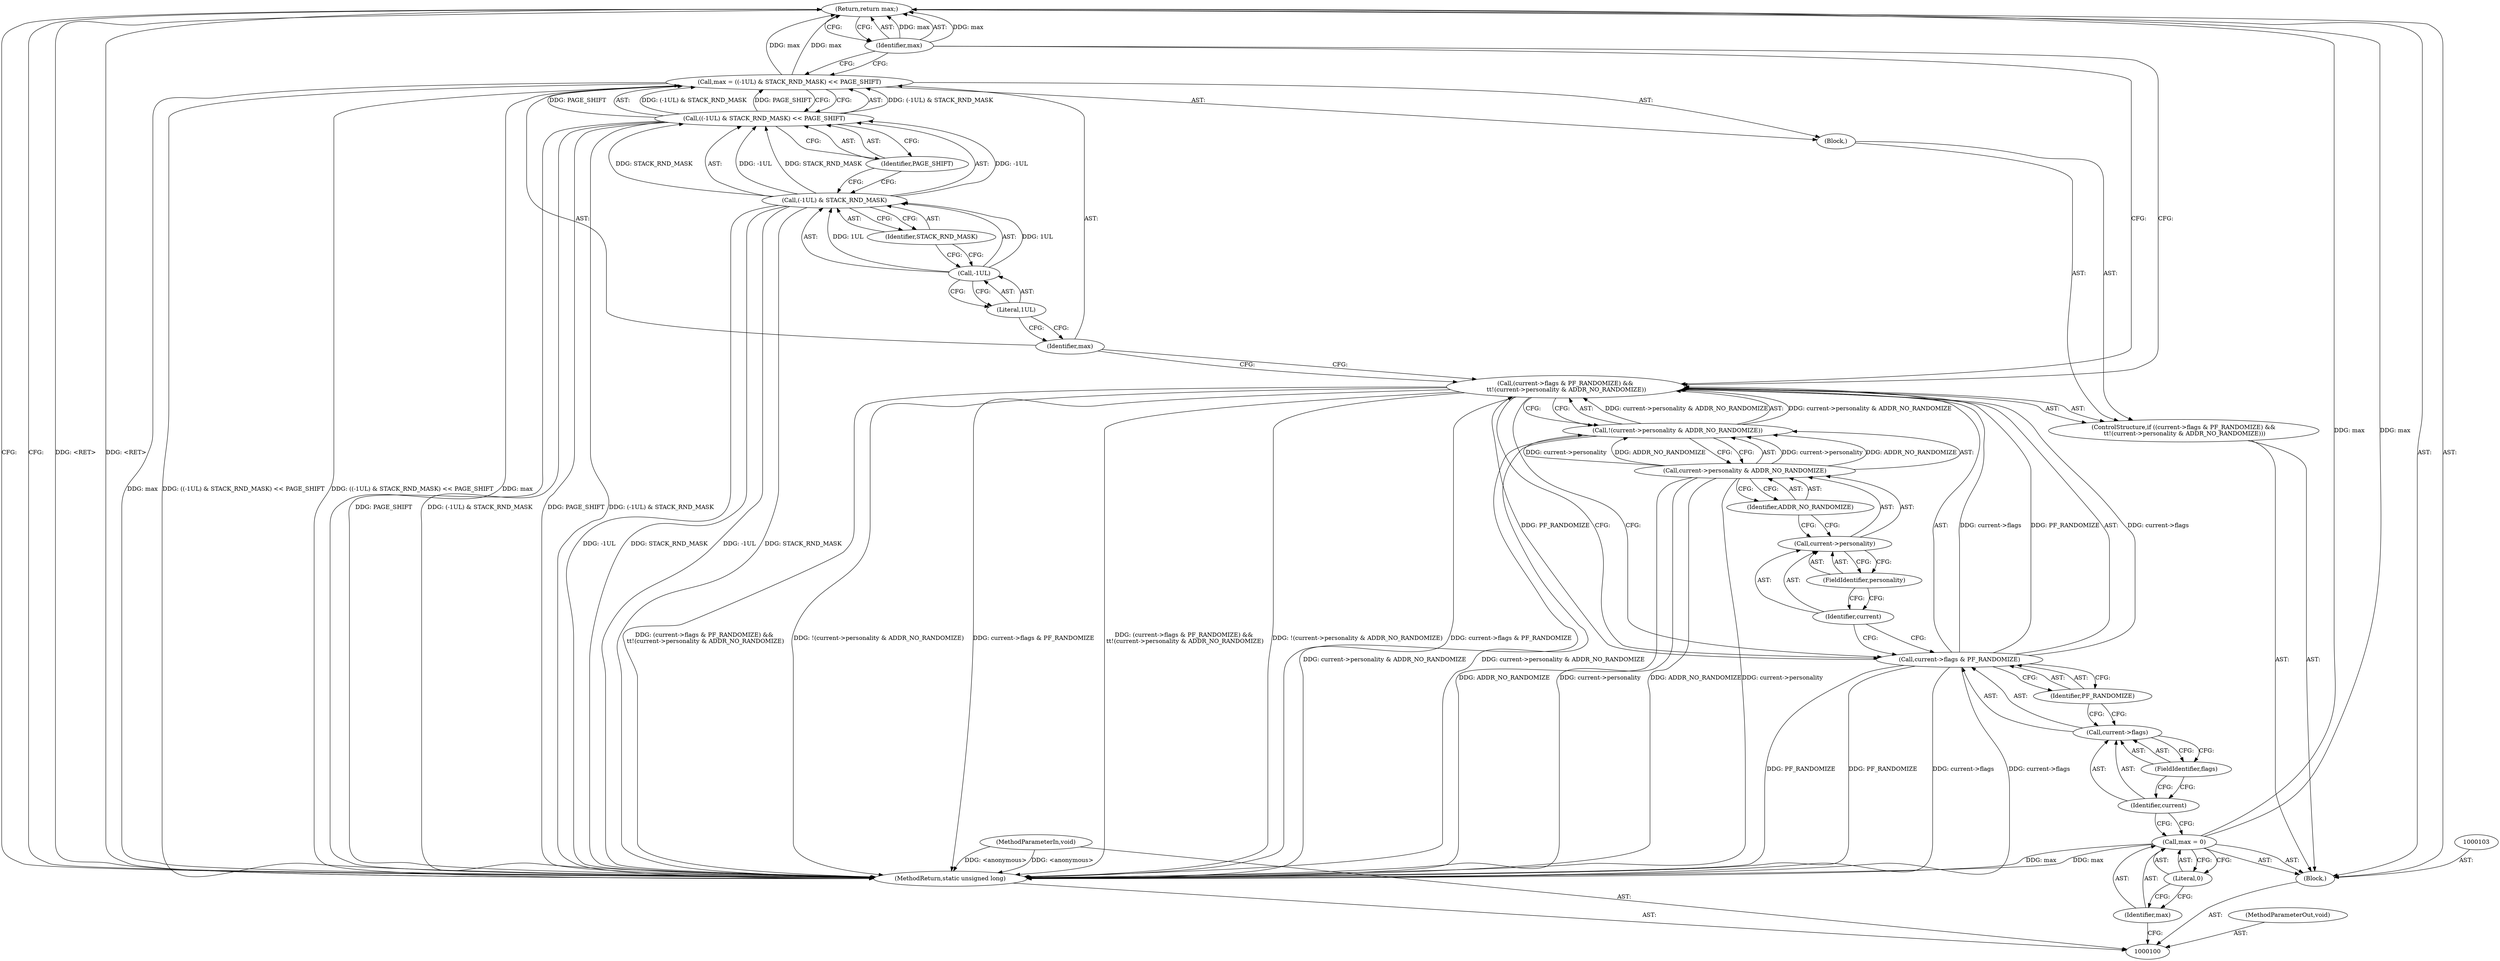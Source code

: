 digraph "0_linux_4e7c22d447bb6d7e37bfe39ff658486ae78e8d77" {
"1000129" [label="(Return,return max;)"];
"1000130" [label="(Identifier,max)"];
"1000131" [label="(MethodReturn,static unsigned long)"];
"1000101" [label="(MethodParameterIn,void)"];
"1000172" [label="(MethodParameterOut,void)"];
"1000102" [label="(Block,)"];
"1000104" [label="(Call,max = 0)"];
"1000105" [label="(Identifier,max)"];
"1000106" [label="(Literal,0)"];
"1000112" [label="(FieldIdentifier,flags)"];
"1000107" [label="(ControlStructure,if ((current->flags & PF_RANDOMIZE) &&\n \t\t!(current->personality & ADDR_NO_RANDOMIZE)))"];
"1000113" [label="(Identifier,PF_RANDOMIZE)"];
"1000108" [label="(Call,(current->flags & PF_RANDOMIZE) &&\n \t\t!(current->personality & ADDR_NO_RANDOMIZE))"];
"1000109" [label="(Call,current->flags & PF_RANDOMIZE)"];
"1000110" [label="(Call,current->flags)"];
"1000111" [label="(Identifier,current)"];
"1000118" [label="(FieldIdentifier,personality)"];
"1000119" [label="(Identifier,ADDR_NO_RANDOMIZE)"];
"1000114" [label="(Call,!(current->personality & ADDR_NO_RANDOMIZE))"];
"1000120" [label="(Block,)"];
"1000115" [label="(Call,current->personality & ADDR_NO_RANDOMIZE)"];
"1000116" [label="(Call,current->personality)"];
"1000117" [label="(Identifier,current)"];
"1000125" [label="(Call,-1UL)"];
"1000126" [label="(Literal,1UL)"];
"1000127" [label="(Identifier,STACK_RND_MASK)"];
"1000121" [label="(Call,max = ((-1UL) & STACK_RND_MASK) << PAGE_SHIFT)"];
"1000122" [label="(Identifier,max)"];
"1000128" [label="(Identifier,PAGE_SHIFT)"];
"1000123" [label="(Call,((-1UL) & STACK_RND_MASK) << PAGE_SHIFT)"];
"1000124" [label="(Call,(-1UL) & STACK_RND_MASK)"];
"1000129" -> "1000102"  [label="AST: "];
"1000129" -> "1000130"  [label="CFG: "];
"1000130" -> "1000129"  [label="AST: "];
"1000131" -> "1000129"  [label="CFG: "];
"1000129" -> "1000131"  [label="DDG: <RET>"];
"1000130" -> "1000129"  [label="DDG: max"];
"1000104" -> "1000129"  [label="DDG: max"];
"1000121" -> "1000129"  [label="DDG: max"];
"1000130" -> "1000129"  [label="AST: "];
"1000130" -> "1000121"  [label="CFG: "];
"1000130" -> "1000108"  [label="CFG: "];
"1000129" -> "1000130"  [label="CFG: "];
"1000130" -> "1000129"  [label="DDG: max"];
"1000131" -> "1000100"  [label="AST: "];
"1000131" -> "1000129"  [label="CFG: "];
"1000129" -> "1000131"  [label="DDG: <RET>"];
"1000124" -> "1000131"  [label="DDG: -1UL"];
"1000124" -> "1000131"  [label="DDG: STACK_RND_MASK"];
"1000108" -> "1000131"  [label="DDG: (current->flags & PF_RANDOMIZE) &&\n \t\t!(current->personality & ADDR_NO_RANDOMIZE)"];
"1000108" -> "1000131"  [label="DDG: !(current->personality & ADDR_NO_RANDOMIZE)"];
"1000108" -> "1000131"  [label="DDG: current->flags & PF_RANDOMIZE"];
"1000104" -> "1000131"  [label="DDG: max"];
"1000121" -> "1000131"  [label="DDG: ((-1UL) & STACK_RND_MASK) << PAGE_SHIFT"];
"1000121" -> "1000131"  [label="DDG: max"];
"1000123" -> "1000131"  [label="DDG: PAGE_SHIFT"];
"1000123" -> "1000131"  [label="DDG: (-1UL) & STACK_RND_MASK"];
"1000115" -> "1000131"  [label="DDG: ADDR_NO_RANDOMIZE"];
"1000115" -> "1000131"  [label="DDG: current->personality"];
"1000114" -> "1000131"  [label="DDG: current->personality & ADDR_NO_RANDOMIZE"];
"1000109" -> "1000131"  [label="DDG: PF_RANDOMIZE"];
"1000109" -> "1000131"  [label="DDG: current->flags"];
"1000101" -> "1000131"  [label="DDG: <anonymous>"];
"1000101" -> "1000100"  [label="AST: "];
"1000101" -> "1000131"  [label="DDG: <anonymous>"];
"1000172" -> "1000100"  [label="AST: "];
"1000102" -> "1000100"  [label="AST: "];
"1000103" -> "1000102"  [label="AST: "];
"1000104" -> "1000102"  [label="AST: "];
"1000107" -> "1000102"  [label="AST: "];
"1000129" -> "1000102"  [label="AST: "];
"1000104" -> "1000102"  [label="AST: "];
"1000104" -> "1000106"  [label="CFG: "];
"1000105" -> "1000104"  [label="AST: "];
"1000106" -> "1000104"  [label="AST: "];
"1000111" -> "1000104"  [label="CFG: "];
"1000104" -> "1000131"  [label="DDG: max"];
"1000104" -> "1000129"  [label="DDG: max"];
"1000105" -> "1000104"  [label="AST: "];
"1000105" -> "1000100"  [label="CFG: "];
"1000106" -> "1000105"  [label="CFG: "];
"1000106" -> "1000104"  [label="AST: "];
"1000106" -> "1000105"  [label="CFG: "];
"1000104" -> "1000106"  [label="CFG: "];
"1000112" -> "1000110"  [label="AST: "];
"1000112" -> "1000111"  [label="CFG: "];
"1000110" -> "1000112"  [label="CFG: "];
"1000107" -> "1000102"  [label="AST: "];
"1000108" -> "1000107"  [label="AST: "];
"1000120" -> "1000107"  [label="AST: "];
"1000113" -> "1000109"  [label="AST: "];
"1000113" -> "1000110"  [label="CFG: "];
"1000109" -> "1000113"  [label="CFG: "];
"1000108" -> "1000107"  [label="AST: "];
"1000108" -> "1000109"  [label="CFG: "];
"1000108" -> "1000114"  [label="CFG: "];
"1000109" -> "1000108"  [label="AST: "];
"1000114" -> "1000108"  [label="AST: "];
"1000122" -> "1000108"  [label="CFG: "];
"1000130" -> "1000108"  [label="CFG: "];
"1000108" -> "1000131"  [label="DDG: (current->flags & PF_RANDOMIZE) &&\n \t\t!(current->personality & ADDR_NO_RANDOMIZE)"];
"1000108" -> "1000131"  [label="DDG: !(current->personality & ADDR_NO_RANDOMIZE)"];
"1000108" -> "1000131"  [label="DDG: current->flags & PF_RANDOMIZE"];
"1000109" -> "1000108"  [label="DDG: current->flags"];
"1000109" -> "1000108"  [label="DDG: PF_RANDOMIZE"];
"1000114" -> "1000108"  [label="DDG: current->personality & ADDR_NO_RANDOMIZE"];
"1000109" -> "1000108"  [label="AST: "];
"1000109" -> "1000113"  [label="CFG: "];
"1000110" -> "1000109"  [label="AST: "];
"1000113" -> "1000109"  [label="AST: "];
"1000117" -> "1000109"  [label="CFG: "];
"1000108" -> "1000109"  [label="CFG: "];
"1000109" -> "1000131"  [label="DDG: PF_RANDOMIZE"];
"1000109" -> "1000131"  [label="DDG: current->flags"];
"1000109" -> "1000108"  [label="DDG: current->flags"];
"1000109" -> "1000108"  [label="DDG: PF_RANDOMIZE"];
"1000110" -> "1000109"  [label="AST: "];
"1000110" -> "1000112"  [label="CFG: "];
"1000111" -> "1000110"  [label="AST: "];
"1000112" -> "1000110"  [label="AST: "];
"1000113" -> "1000110"  [label="CFG: "];
"1000111" -> "1000110"  [label="AST: "];
"1000111" -> "1000104"  [label="CFG: "];
"1000112" -> "1000111"  [label="CFG: "];
"1000118" -> "1000116"  [label="AST: "];
"1000118" -> "1000117"  [label="CFG: "];
"1000116" -> "1000118"  [label="CFG: "];
"1000119" -> "1000115"  [label="AST: "];
"1000119" -> "1000116"  [label="CFG: "];
"1000115" -> "1000119"  [label="CFG: "];
"1000114" -> "1000108"  [label="AST: "];
"1000114" -> "1000115"  [label="CFG: "];
"1000115" -> "1000114"  [label="AST: "];
"1000108" -> "1000114"  [label="CFG: "];
"1000114" -> "1000131"  [label="DDG: current->personality & ADDR_NO_RANDOMIZE"];
"1000114" -> "1000108"  [label="DDG: current->personality & ADDR_NO_RANDOMIZE"];
"1000115" -> "1000114"  [label="DDG: current->personality"];
"1000115" -> "1000114"  [label="DDG: ADDR_NO_RANDOMIZE"];
"1000120" -> "1000107"  [label="AST: "];
"1000121" -> "1000120"  [label="AST: "];
"1000115" -> "1000114"  [label="AST: "];
"1000115" -> "1000119"  [label="CFG: "];
"1000116" -> "1000115"  [label="AST: "];
"1000119" -> "1000115"  [label="AST: "];
"1000114" -> "1000115"  [label="CFG: "];
"1000115" -> "1000131"  [label="DDG: ADDR_NO_RANDOMIZE"];
"1000115" -> "1000131"  [label="DDG: current->personality"];
"1000115" -> "1000114"  [label="DDG: current->personality"];
"1000115" -> "1000114"  [label="DDG: ADDR_NO_RANDOMIZE"];
"1000116" -> "1000115"  [label="AST: "];
"1000116" -> "1000118"  [label="CFG: "];
"1000117" -> "1000116"  [label="AST: "];
"1000118" -> "1000116"  [label="AST: "];
"1000119" -> "1000116"  [label="CFG: "];
"1000117" -> "1000116"  [label="AST: "];
"1000117" -> "1000109"  [label="CFG: "];
"1000118" -> "1000117"  [label="CFG: "];
"1000125" -> "1000124"  [label="AST: "];
"1000125" -> "1000126"  [label="CFG: "];
"1000126" -> "1000125"  [label="AST: "];
"1000127" -> "1000125"  [label="CFG: "];
"1000125" -> "1000124"  [label="DDG: 1UL"];
"1000126" -> "1000125"  [label="AST: "];
"1000126" -> "1000122"  [label="CFG: "];
"1000125" -> "1000126"  [label="CFG: "];
"1000127" -> "1000124"  [label="AST: "];
"1000127" -> "1000125"  [label="CFG: "];
"1000124" -> "1000127"  [label="CFG: "];
"1000121" -> "1000120"  [label="AST: "];
"1000121" -> "1000123"  [label="CFG: "];
"1000122" -> "1000121"  [label="AST: "];
"1000123" -> "1000121"  [label="AST: "];
"1000130" -> "1000121"  [label="CFG: "];
"1000121" -> "1000131"  [label="DDG: ((-1UL) & STACK_RND_MASK) << PAGE_SHIFT"];
"1000121" -> "1000131"  [label="DDG: max"];
"1000123" -> "1000121"  [label="DDG: (-1UL) & STACK_RND_MASK"];
"1000123" -> "1000121"  [label="DDG: PAGE_SHIFT"];
"1000121" -> "1000129"  [label="DDG: max"];
"1000122" -> "1000121"  [label="AST: "];
"1000122" -> "1000108"  [label="CFG: "];
"1000126" -> "1000122"  [label="CFG: "];
"1000128" -> "1000123"  [label="AST: "];
"1000128" -> "1000124"  [label="CFG: "];
"1000123" -> "1000128"  [label="CFG: "];
"1000123" -> "1000121"  [label="AST: "];
"1000123" -> "1000128"  [label="CFG: "];
"1000124" -> "1000123"  [label="AST: "];
"1000128" -> "1000123"  [label="AST: "];
"1000121" -> "1000123"  [label="CFG: "];
"1000123" -> "1000131"  [label="DDG: PAGE_SHIFT"];
"1000123" -> "1000131"  [label="DDG: (-1UL) & STACK_RND_MASK"];
"1000123" -> "1000121"  [label="DDG: (-1UL) & STACK_RND_MASK"];
"1000123" -> "1000121"  [label="DDG: PAGE_SHIFT"];
"1000124" -> "1000123"  [label="DDG: -1UL"];
"1000124" -> "1000123"  [label="DDG: STACK_RND_MASK"];
"1000124" -> "1000123"  [label="AST: "];
"1000124" -> "1000127"  [label="CFG: "];
"1000125" -> "1000124"  [label="AST: "];
"1000127" -> "1000124"  [label="AST: "];
"1000128" -> "1000124"  [label="CFG: "];
"1000124" -> "1000131"  [label="DDG: -1UL"];
"1000124" -> "1000131"  [label="DDG: STACK_RND_MASK"];
"1000124" -> "1000123"  [label="DDG: -1UL"];
"1000124" -> "1000123"  [label="DDG: STACK_RND_MASK"];
"1000125" -> "1000124"  [label="DDG: 1UL"];
}
